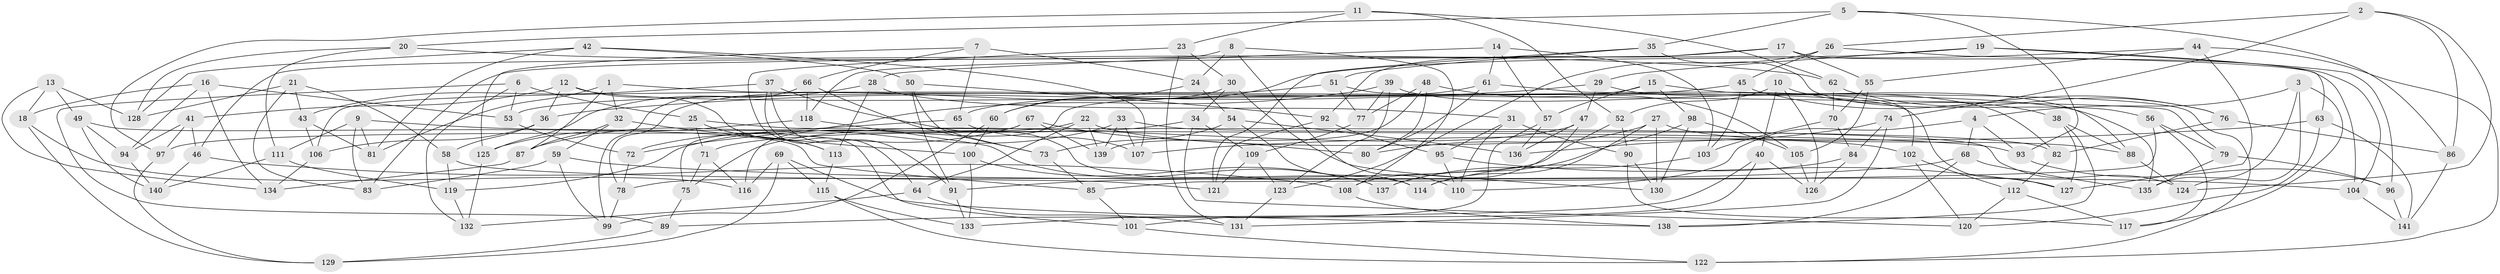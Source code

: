 // coarse degree distribution, {5: 0.056818181818181816, 4: 0.38636363636363635, 6: 0.5454545454545454, 3: 0.011363636363636364}
// Generated by graph-tools (version 1.1) at 2025/42/03/06/25 10:42:20]
// undirected, 141 vertices, 282 edges
graph export_dot {
graph [start="1"]
  node [color=gray90,style=filled];
  1;
  2;
  3;
  4;
  5;
  6;
  7;
  8;
  9;
  10;
  11;
  12;
  13;
  14;
  15;
  16;
  17;
  18;
  19;
  20;
  21;
  22;
  23;
  24;
  25;
  26;
  27;
  28;
  29;
  30;
  31;
  32;
  33;
  34;
  35;
  36;
  37;
  38;
  39;
  40;
  41;
  42;
  43;
  44;
  45;
  46;
  47;
  48;
  49;
  50;
  51;
  52;
  53;
  54;
  55;
  56;
  57;
  58;
  59;
  60;
  61;
  62;
  63;
  64;
  65;
  66;
  67;
  68;
  69;
  70;
  71;
  72;
  73;
  74;
  75;
  76;
  77;
  78;
  79;
  80;
  81;
  82;
  83;
  84;
  85;
  86;
  87;
  88;
  89;
  90;
  91;
  92;
  93;
  94;
  95;
  96;
  97;
  98;
  99;
  100;
  101;
  102;
  103;
  104;
  105;
  106;
  107;
  108;
  109;
  110;
  111;
  112;
  113;
  114;
  115;
  116;
  117;
  118;
  119;
  120;
  121;
  122;
  123;
  124;
  125;
  126;
  127;
  128;
  129;
  130;
  131;
  132;
  133;
  134;
  135;
  136;
  137;
  138;
  139;
  140;
  141;
  1 -- 87;
  1 -- 79;
  1 -- 81;
  1 -- 32;
  2 -- 124;
  2 -- 74;
  2 -- 86;
  2 -- 26;
  3 -- 124;
  3 -- 4;
  3 -- 135;
  3 -- 117;
  4 -- 68;
  4 -- 110;
  4 -- 93;
  5 -- 93;
  5 -- 86;
  5 -- 35;
  5 -- 20;
  6 -- 89;
  6 -- 53;
  6 -- 25;
  6 -- 132;
  7 -- 66;
  7 -- 65;
  7 -- 125;
  7 -- 24;
  8 -- 110;
  8 -- 24;
  8 -- 108;
  8 -- 46;
  9 -- 83;
  9 -- 93;
  9 -- 111;
  9 -- 81;
  10 -- 126;
  10 -- 52;
  10 -- 40;
  10 -- 38;
  11 -- 97;
  11 -- 52;
  11 -- 23;
  11 -- 62;
  12 -- 113;
  12 -- 36;
  12 -- 41;
  12 -- 135;
  13 -- 18;
  13 -- 128;
  13 -- 134;
  13 -- 49;
  14 -- 28;
  14 -- 61;
  14 -- 57;
  14 -- 103;
  15 -- 122;
  15 -- 98;
  15 -- 116;
  15 -- 57;
  16 -- 53;
  16 -- 94;
  16 -- 18;
  16 -- 134;
  17 -- 55;
  17 -- 104;
  17 -- 118;
  17 -- 92;
  18 -- 116;
  18 -- 129;
  19 -- 96;
  19 -- 104;
  19 -- 83;
  19 -- 29;
  20 -- 111;
  20 -- 62;
  20 -- 128;
  21 -- 83;
  21 -- 43;
  21 -- 58;
  21 -- 128;
  22 -- 97;
  22 -- 139;
  22 -- 102;
  22 -- 64;
  23 -- 101;
  23 -- 30;
  23 -- 131;
  24 -- 54;
  24 -- 60;
  25 -- 124;
  25 -- 71;
  25 -- 113;
  26 -- 45;
  26 -- 123;
  26 -- 63;
  27 -- 80;
  27 -- 130;
  27 -- 114;
  27 -- 88;
  28 -- 113;
  28 -- 125;
  28 -- 31;
  29 -- 36;
  29 -- 47;
  29 -- 88;
  30 -- 78;
  30 -- 34;
  30 -- 130;
  31 -- 110;
  31 -- 90;
  31 -- 95;
  32 -- 59;
  32 -- 100;
  32 -- 87;
  33 -- 82;
  33 -- 139;
  33 -- 107;
  33 -- 119;
  34 -- 120;
  34 -- 109;
  34 -- 71;
  35 -- 56;
  35 -- 51;
  35 -- 121;
  36 -- 106;
  36 -- 58;
  37 -- 43;
  37 -- 114;
  37 -- 64;
  37 -- 91;
  38 -- 138;
  38 -- 88;
  38 -- 127;
  39 -- 72;
  39 -- 123;
  39 -- 82;
  39 -- 77;
  40 -- 126;
  40 -- 89;
  40 -- 101;
  41 -- 97;
  41 -- 94;
  41 -- 46;
  42 -- 81;
  42 -- 128;
  42 -- 50;
  42 -- 107;
  43 -- 106;
  43 -- 81;
  44 -- 55;
  44 -- 127;
  44 -- 60;
  44 -- 122;
  45 -- 53;
  45 -- 76;
  45 -- 103;
  46 -- 140;
  46 -- 108;
  47 -- 108;
  47 -- 75;
  47 -- 136;
  48 -- 80;
  48 -- 77;
  48 -- 105;
  48 -- 139;
  49 -- 94;
  49 -- 140;
  49 -- 85;
  50 -- 92;
  50 -- 73;
  50 -- 91;
  51 -- 106;
  51 -- 77;
  51 -- 127;
  52 -- 90;
  52 -- 78;
  53 -- 72;
  54 -- 114;
  54 -- 136;
  54 -- 73;
  55 -- 105;
  55 -- 70;
  56 -- 79;
  56 -- 117;
  56 -- 85;
  57 -- 133;
  57 -- 136;
  58 -- 119;
  58 -- 121;
  59 -- 104;
  59 -- 99;
  59 -- 83;
  60 -- 100;
  60 -- 99;
  61 -- 102;
  61 -- 65;
  61 -- 80;
  62 -- 76;
  62 -- 70;
  63 -- 107;
  63 -- 120;
  63 -- 141;
  64 -- 132;
  64 -- 131;
  65 -- 87;
  65 -- 107;
  66 -- 118;
  66 -- 73;
  66 -- 99;
  67 -- 72;
  67 -- 80;
  67 -- 75;
  67 -- 139;
  68 -- 91;
  68 -- 135;
  68 -- 138;
  69 -- 138;
  69 -- 115;
  69 -- 116;
  69 -- 129;
  70 -- 84;
  70 -- 103;
  71 -- 75;
  71 -- 116;
  72 -- 78;
  73 -- 85;
  74 -- 84;
  74 -- 136;
  74 -- 131;
  75 -- 89;
  76 -- 86;
  76 -- 82;
  77 -- 109;
  78 -- 99;
  79 -- 96;
  79 -- 135;
  82 -- 112;
  84 -- 114;
  84 -- 126;
  85 -- 101;
  86 -- 141;
  87 -- 134;
  88 -- 124;
  89 -- 129;
  90 -- 130;
  90 -- 117;
  91 -- 133;
  92 -- 121;
  92 -- 95;
  93 -- 96;
  94 -- 140;
  95 -- 127;
  95 -- 110;
  96 -- 141;
  97 -- 129;
  98 -- 137;
  98 -- 130;
  98 -- 105;
  100 -- 133;
  100 -- 137;
  101 -- 122;
  102 -- 120;
  102 -- 112;
  103 -- 137;
  104 -- 141;
  105 -- 126;
  106 -- 134;
  108 -- 138;
  109 -- 121;
  109 -- 123;
  111 -- 119;
  111 -- 140;
  112 -- 117;
  112 -- 120;
  113 -- 115;
  115 -- 122;
  115 -- 133;
  118 -- 137;
  118 -- 125;
  119 -- 132;
  123 -- 131;
  125 -- 132;
}
